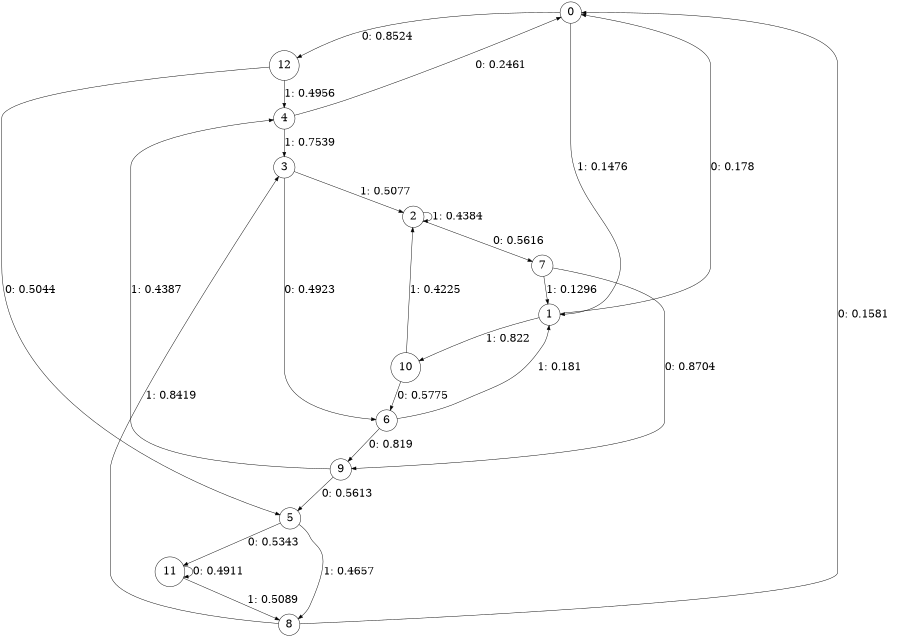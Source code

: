 digraph "ch10faceL4" {
size = "6,8.5";
ratio = "fill";
node [shape = circle];
node [fontsize = 24];
edge [fontsize = 24];
0 -> 12 [label = "0: 0.8524   "];
0 -> 1 [label = "1: 0.1476   "];
1 -> 0 [label = "0: 0.178    "];
1 -> 10 [label = "1: 0.822    "];
2 -> 7 [label = "0: 0.5616   "];
2 -> 2 [label = "1: 0.4384   "];
3 -> 6 [label = "0: 0.4923   "];
3 -> 2 [label = "1: 0.5077   "];
4 -> 0 [label = "0: 0.2461   "];
4 -> 3 [label = "1: 0.7539   "];
5 -> 11 [label = "0: 0.5343   "];
5 -> 8 [label = "1: 0.4657   "];
6 -> 9 [label = "0: 0.819    "];
6 -> 1 [label = "1: 0.181    "];
7 -> 9 [label = "0: 0.8704   "];
7 -> 1 [label = "1: 0.1296   "];
8 -> 0 [label = "0: 0.1581   "];
8 -> 3 [label = "1: 0.8419   "];
9 -> 5 [label = "0: 0.5613   "];
9 -> 4 [label = "1: 0.4387   "];
10 -> 6 [label = "0: 0.5775   "];
10 -> 2 [label = "1: 0.4225   "];
11 -> 11 [label = "0: 0.4911   "];
11 -> 8 [label = "1: 0.5089   "];
12 -> 5 [label = "0: 0.5044   "];
12 -> 4 [label = "1: 0.4956   "];
}